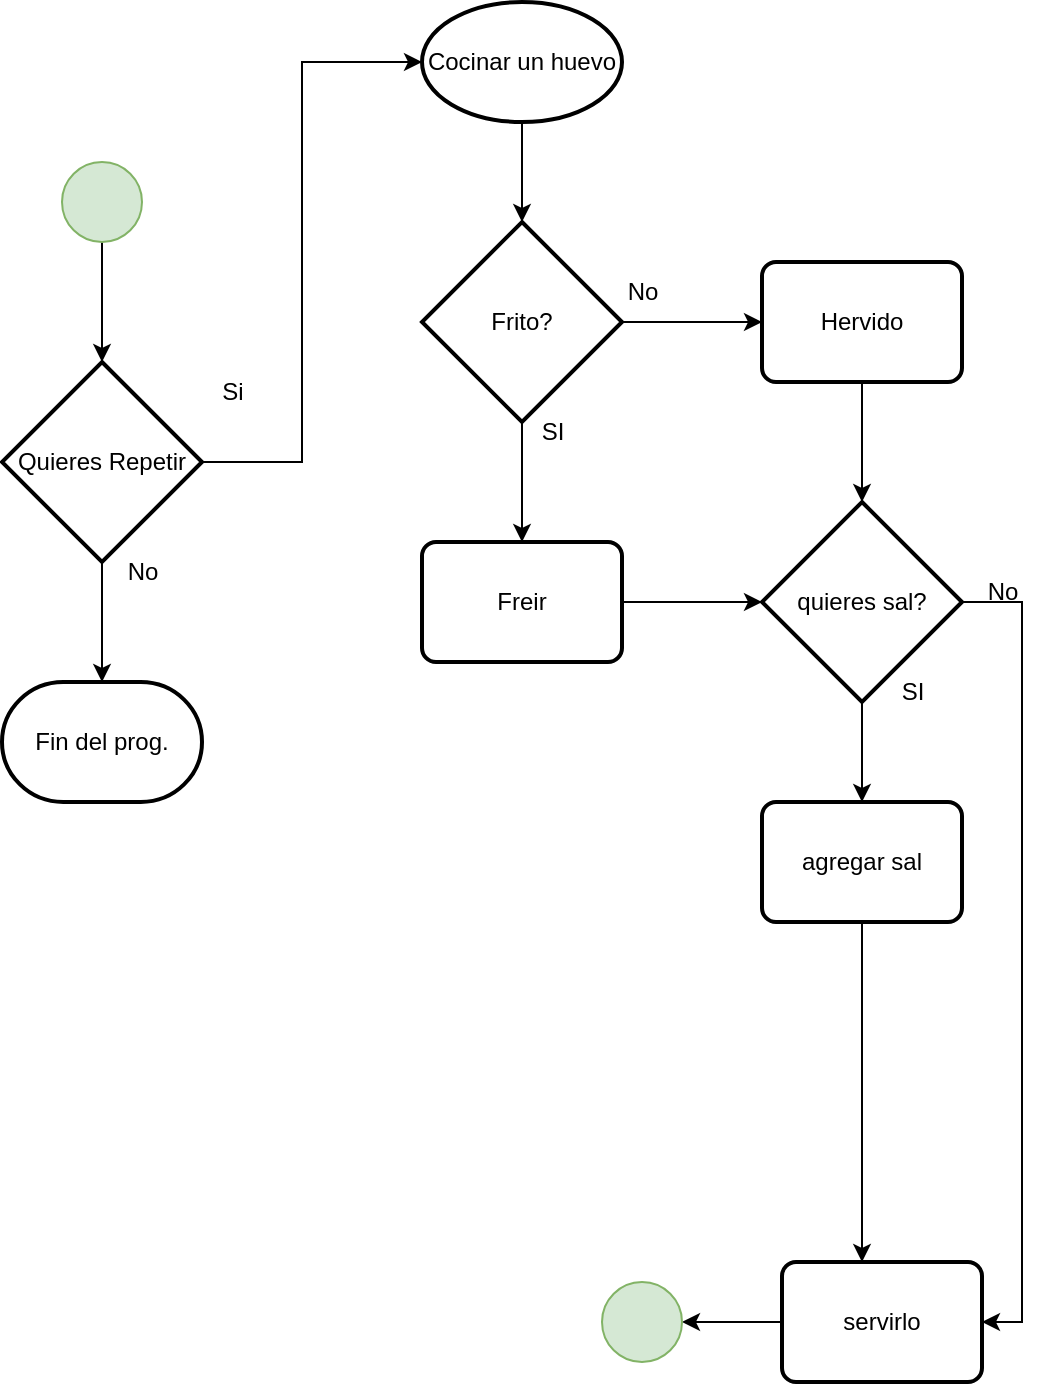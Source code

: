 <mxfile version="26.0.16">
  <diagram name="Página-1" id="4F_lx1jfYOmVmcAQBkn2">
    <mxGraphModel dx="1434" dy="746" grid="1" gridSize="10" guides="1" tooltips="1" connect="1" arrows="1" fold="1" page="1" pageScale="1" pageWidth="827" pageHeight="1169" math="0" shadow="0">
      <root>
        <mxCell id="0" />
        <mxCell id="1" parent="0" />
        <mxCell id="1tP4wf2vDBA2qiism38b-1" value="Cocinar un huevo" style="strokeWidth=2;html=1;shape=mxgraph.flowchart.start_1;whiteSpace=wrap;" vertex="1" parent="1">
          <mxGeometry x="250" y="70" width="100" height="60" as="geometry" />
        </mxCell>
        <mxCell id="1tP4wf2vDBA2qiism38b-6" style="edgeStyle=orthogonalEdgeStyle;rounded=0;orthogonalLoop=1;jettySize=auto;html=1;exitX=1;exitY=0.5;exitDx=0;exitDy=0;exitPerimeter=0;" edge="1" parent="1" source="1tP4wf2vDBA2qiism38b-2" target="1tP4wf2vDBA2qiism38b-4">
          <mxGeometry relative="1" as="geometry" />
        </mxCell>
        <mxCell id="1tP4wf2vDBA2qiism38b-7" style="edgeStyle=orthogonalEdgeStyle;rounded=0;orthogonalLoop=1;jettySize=auto;html=1;exitX=0.5;exitY=1;exitDx=0;exitDy=0;exitPerimeter=0;entryX=0.5;entryY=0;entryDx=0;entryDy=0;" edge="1" parent="1" source="1tP4wf2vDBA2qiism38b-2" target="1tP4wf2vDBA2qiism38b-5">
          <mxGeometry relative="1" as="geometry" />
        </mxCell>
        <mxCell id="1tP4wf2vDBA2qiism38b-2" value="Frito?" style="strokeWidth=2;html=1;shape=mxgraph.flowchart.decision;whiteSpace=wrap;" vertex="1" parent="1">
          <mxGeometry x="250" y="180" width="100" height="100" as="geometry" />
        </mxCell>
        <mxCell id="1tP4wf2vDBA2qiism38b-3" style="edgeStyle=orthogonalEdgeStyle;rounded=0;orthogonalLoop=1;jettySize=auto;html=1;exitX=0.5;exitY=1;exitDx=0;exitDy=0;exitPerimeter=0;entryX=0.5;entryY=0;entryDx=0;entryDy=0;entryPerimeter=0;" edge="1" parent="1" source="1tP4wf2vDBA2qiism38b-1" target="1tP4wf2vDBA2qiism38b-2">
          <mxGeometry relative="1" as="geometry" />
        </mxCell>
        <mxCell id="1tP4wf2vDBA2qiism38b-11" style="edgeStyle=orthogonalEdgeStyle;rounded=0;orthogonalLoop=1;jettySize=auto;html=1;exitX=0.5;exitY=1;exitDx=0;exitDy=0;" edge="1" parent="1" source="1tP4wf2vDBA2qiism38b-4" target="1tP4wf2vDBA2qiism38b-10">
          <mxGeometry relative="1" as="geometry" />
        </mxCell>
        <mxCell id="1tP4wf2vDBA2qiism38b-4" value="Hervido" style="rounded=1;whiteSpace=wrap;html=1;absoluteArcSize=1;arcSize=14;strokeWidth=2;" vertex="1" parent="1">
          <mxGeometry x="420" y="200" width="100" height="60" as="geometry" />
        </mxCell>
        <mxCell id="1tP4wf2vDBA2qiism38b-5" value="Freir" style="rounded=1;whiteSpace=wrap;html=1;absoluteArcSize=1;arcSize=14;strokeWidth=2;" vertex="1" parent="1">
          <mxGeometry x="250" y="340" width="100" height="60" as="geometry" />
        </mxCell>
        <mxCell id="1tP4wf2vDBA2qiism38b-8" value="SI" style="text;html=1;align=center;verticalAlign=middle;resizable=0;points=[];autosize=1;strokeColor=none;fillColor=none;" vertex="1" parent="1">
          <mxGeometry x="300" y="270" width="30" height="30" as="geometry" />
        </mxCell>
        <mxCell id="1tP4wf2vDBA2qiism38b-9" value="No" style="text;html=1;align=center;verticalAlign=middle;resizable=0;points=[];autosize=1;strokeColor=none;fillColor=none;" vertex="1" parent="1">
          <mxGeometry x="340" y="200" width="40" height="30" as="geometry" />
        </mxCell>
        <mxCell id="1tP4wf2vDBA2qiism38b-16" style="edgeStyle=orthogonalEdgeStyle;rounded=0;orthogonalLoop=1;jettySize=auto;html=1;exitX=1;exitY=0.5;exitDx=0;exitDy=0;exitPerimeter=0;entryX=1;entryY=0.5;entryDx=0;entryDy=0;" edge="1" parent="1" source="1tP4wf2vDBA2qiism38b-10" target="1tP4wf2vDBA2qiism38b-15">
          <mxGeometry relative="1" as="geometry">
            <mxPoint x="580" y="400" as="sourcePoint" />
            <mxPoint x="540" y="510" as="targetPoint" />
          </mxGeometry>
        </mxCell>
        <mxCell id="1tP4wf2vDBA2qiism38b-18" style="edgeStyle=orthogonalEdgeStyle;rounded=0;orthogonalLoop=1;jettySize=auto;html=1;exitX=0.5;exitY=1;exitDx=0;exitDy=0;exitPerimeter=0;" edge="1" parent="1" source="1tP4wf2vDBA2qiism38b-10" target="1tP4wf2vDBA2qiism38b-17">
          <mxGeometry relative="1" as="geometry" />
        </mxCell>
        <mxCell id="1tP4wf2vDBA2qiism38b-10" value="quieres sal?" style="strokeWidth=2;html=1;shape=mxgraph.flowchart.decision;whiteSpace=wrap;" vertex="1" parent="1">
          <mxGeometry x="420" y="320" width="100" height="100" as="geometry" />
        </mxCell>
        <mxCell id="1tP4wf2vDBA2qiism38b-12" style="edgeStyle=orthogonalEdgeStyle;rounded=0;orthogonalLoop=1;jettySize=auto;html=1;exitX=1;exitY=0.5;exitDx=0;exitDy=0;entryX=0;entryY=0.5;entryDx=0;entryDy=0;entryPerimeter=0;" edge="1" parent="1" source="1tP4wf2vDBA2qiism38b-5" target="1tP4wf2vDBA2qiism38b-10">
          <mxGeometry relative="1" as="geometry" />
        </mxCell>
        <mxCell id="1tP4wf2vDBA2qiism38b-13" value="SI" style="text;html=1;align=center;verticalAlign=middle;resizable=0;points=[];autosize=1;strokeColor=none;fillColor=none;" vertex="1" parent="1">
          <mxGeometry x="480" y="400" width="30" height="30" as="geometry" />
        </mxCell>
        <mxCell id="1tP4wf2vDBA2qiism38b-14" value="No" style="text;html=1;align=center;verticalAlign=middle;resizable=0;points=[];autosize=1;strokeColor=none;fillColor=none;" vertex="1" parent="1">
          <mxGeometry x="520" y="350" width="40" height="30" as="geometry" />
        </mxCell>
        <mxCell id="1tP4wf2vDBA2qiism38b-21" style="edgeStyle=orthogonalEdgeStyle;rounded=0;orthogonalLoop=1;jettySize=auto;html=1;exitX=0;exitY=0.5;exitDx=0;exitDy=0;" edge="1" parent="1" source="1tP4wf2vDBA2qiism38b-15" target="1tP4wf2vDBA2qiism38b-20">
          <mxGeometry relative="1" as="geometry" />
        </mxCell>
        <mxCell id="1tP4wf2vDBA2qiism38b-15" value="servirlo" style="rounded=1;whiteSpace=wrap;html=1;absoluteArcSize=1;arcSize=14;strokeWidth=2;" vertex="1" parent="1">
          <mxGeometry x="430" y="700" width="100" height="60" as="geometry" />
        </mxCell>
        <mxCell id="1tP4wf2vDBA2qiism38b-17" value="agregar sal" style="rounded=1;whiteSpace=wrap;html=1;absoluteArcSize=1;arcSize=14;strokeWidth=2;" vertex="1" parent="1">
          <mxGeometry x="420" y="470" width="100" height="60" as="geometry" />
        </mxCell>
        <mxCell id="1tP4wf2vDBA2qiism38b-19" style="edgeStyle=orthogonalEdgeStyle;rounded=0;orthogonalLoop=1;jettySize=auto;html=1;exitX=0.5;exitY=1;exitDx=0;exitDy=0;entryX=0.4;entryY=0;entryDx=0;entryDy=0;entryPerimeter=0;" edge="1" parent="1" source="1tP4wf2vDBA2qiism38b-17" target="1tP4wf2vDBA2qiism38b-15">
          <mxGeometry relative="1" as="geometry" />
        </mxCell>
        <mxCell id="1tP4wf2vDBA2qiism38b-20" value="" style="verticalLabelPosition=bottom;verticalAlign=top;html=1;shape=mxgraph.flowchart.on-page_reference;fillColor=#d5e8d4;strokeColor=#82b366;" vertex="1" parent="1">
          <mxGeometry x="340" y="710" width="40" height="40" as="geometry" />
        </mxCell>
        <mxCell id="1tP4wf2vDBA2qiism38b-25" style="edgeStyle=orthogonalEdgeStyle;rounded=0;orthogonalLoop=1;jettySize=auto;html=1;exitX=0.5;exitY=1;exitDx=0;exitDy=0;exitPerimeter=0;" edge="1" parent="1" source="1tP4wf2vDBA2qiism38b-22" target="1tP4wf2vDBA2qiism38b-24">
          <mxGeometry relative="1" as="geometry" />
        </mxCell>
        <mxCell id="1tP4wf2vDBA2qiism38b-22" value="" style="verticalLabelPosition=bottom;verticalAlign=top;html=1;shape=mxgraph.flowchart.on-page_reference;fillColor=#d5e8d4;strokeColor=#82b366;" vertex="1" parent="1">
          <mxGeometry x="70" y="150" width="40" height="40" as="geometry" />
        </mxCell>
        <mxCell id="1tP4wf2vDBA2qiism38b-30" style="edgeStyle=orthogonalEdgeStyle;rounded=0;orthogonalLoop=1;jettySize=auto;html=1;exitX=0.5;exitY=1;exitDx=0;exitDy=0;exitPerimeter=0;" edge="1" parent="1" source="1tP4wf2vDBA2qiism38b-24" target="1tP4wf2vDBA2qiism38b-29">
          <mxGeometry relative="1" as="geometry" />
        </mxCell>
        <mxCell id="1tP4wf2vDBA2qiism38b-24" value="Quieres Repetir" style="strokeWidth=2;html=1;shape=mxgraph.flowchart.decision;whiteSpace=wrap;" vertex="1" parent="1">
          <mxGeometry x="40" y="250" width="100" height="100" as="geometry" />
        </mxCell>
        <mxCell id="1tP4wf2vDBA2qiism38b-26" style="edgeStyle=orthogonalEdgeStyle;rounded=0;orthogonalLoop=1;jettySize=auto;html=1;exitX=1;exitY=0.5;exitDx=0;exitDy=0;exitPerimeter=0;entryX=0;entryY=0.5;entryDx=0;entryDy=0;entryPerimeter=0;" edge="1" parent="1" source="1tP4wf2vDBA2qiism38b-24" target="1tP4wf2vDBA2qiism38b-1">
          <mxGeometry relative="1" as="geometry">
            <mxPoint x="150" y="290" as="sourcePoint" />
            <mxPoint x="300" y="160" as="targetPoint" />
            <Array as="points">
              <mxPoint x="190" y="300" />
              <mxPoint x="190" y="100" />
            </Array>
          </mxGeometry>
        </mxCell>
        <mxCell id="1tP4wf2vDBA2qiism38b-27" value="Si" style="text;html=1;align=center;verticalAlign=middle;resizable=0;points=[];autosize=1;strokeColor=none;fillColor=none;" vertex="1" parent="1">
          <mxGeometry x="140" y="250" width="30" height="30" as="geometry" />
        </mxCell>
        <mxCell id="1tP4wf2vDBA2qiism38b-28" value="No" style="text;html=1;align=center;verticalAlign=middle;resizable=0;points=[];autosize=1;strokeColor=none;fillColor=none;" vertex="1" parent="1">
          <mxGeometry x="90" y="340" width="40" height="30" as="geometry" />
        </mxCell>
        <mxCell id="1tP4wf2vDBA2qiism38b-29" value="Fin del prog." style="strokeWidth=2;html=1;shape=mxgraph.flowchart.terminator;whiteSpace=wrap;" vertex="1" parent="1">
          <mxGeometry x="40" y="410" width="100" height="60" as="geometry" />
        </mxCell>
      </root>
    </mxGraphModel>
  </diagram>
</mxfile>

